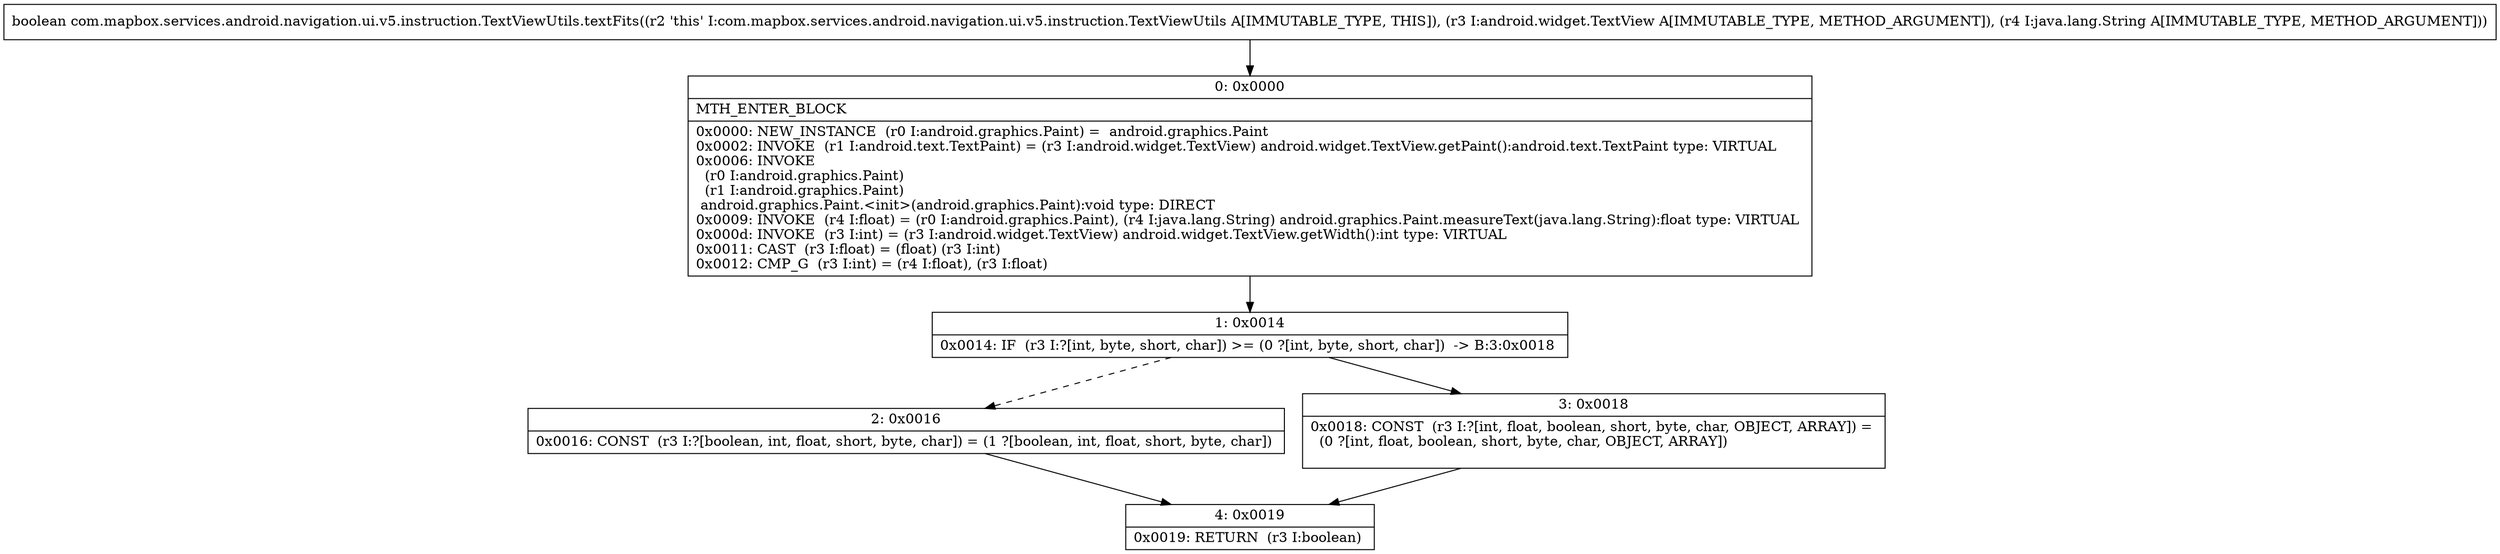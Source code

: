 digraph "CFG forcom.mapbox.services.android.navigation.ui.v5.instruction.TextViewUtils.textFits(Landroid\/widget\/TextView;Ljava\/lang\/String;)Z" {
Node_0 [shape=record,label="{0\:\ 0x0000|MTH_ENTER_BLOCK\l|0x0000: NEW_INSTANCE  (r0 I:android.graphics.Paint) =  android.graphics.Paint \l0x0002: INVOKE  (r1 I:android.text.TextPaint) = (r3 I:android.widget.TextView) android.widget.TextView.getPaint():android.text.TextPaint type: VIRTUAL \l0x0006: INVOKE  \l  (r0 I:android.graphics.Paint)\l  (r1 I:android.graphics.Paint)\l android.graphics.Paint.\<init\>(android.graphics.Paint):void type: DIRECT \l0x0009: INVOKE  (r4 I:float) = (r0 I:android.graphics.Paint), (r4 I:java.lang.String) android.graphics.Paint.measureText(java.lang.String):float type: VIRTUAL \l0x000d: INVOKE  (r3 I:int) = (r3 I:android.widget.TextView) android.widget.TextView.getWidth():int type: VIRTUAL \l0x0011: CAST  (r3 I:float) = (float) (r3 I:int) \l0x0012: CMP_G  (r3 I:int) = (r4 I:float), (r3 I:float) \l}"];
Node_1 [shape=record,label="{1\:\ 0x0014|0x0014: IF  (r3 I:?[int, byte, short, char]) \>= (0 ?[int, byte, short, char])  \-\> B:3:0x0018 \l}"];
Node_2 [shape=record,label="{2\:\ 0x0016|0x0016: CONST  (r3 I:?[boolean, int, float, short, byte, char]) = (1 ?[boolean, int, float, short, byte, char]) \l}"];
Node_3 [shape=record,label="{3\:\ 0x0018|0x0018: CONST  (r3 I:?[int, float, boolean, short, byte, char, OBJECT, ARRAY]) = \l  (0 ?[int, float, boolean, short, byte, char, OBJECT, ARRAY])\l \l}"];
Node_4 [shape=record,label="{4\:\ 0x0019|0x0019: RETURN  (r3 I:boolean) \l}"];
MethodNode[shape=record,label="{boolean com.mapbox.services.android.navigation.ui.v5.instruction.TextViewUtils.textFits((r2 'this' I:com.mapbox.services.android.navigation.ui.v5.instruction.TextViewUtils A[IMMUTABLE_TYPE, THIS]), (r3 I:android.widget.TextView A[IMMUTABLE_TYPE, METHOD_ARGUMENT]), (r4 I:java.lang.String A[IMMUTABLE_TYPE, METHOD_ARGUMENT])) }"];
MethodNode -> Node_0;
Node_0 -> Node_1;
Node_1 -> Node_2[style=dashed];
Node_1 -> Node_3;
Node_2 -> Node_4;
Node_3 -> Node_4;
}

